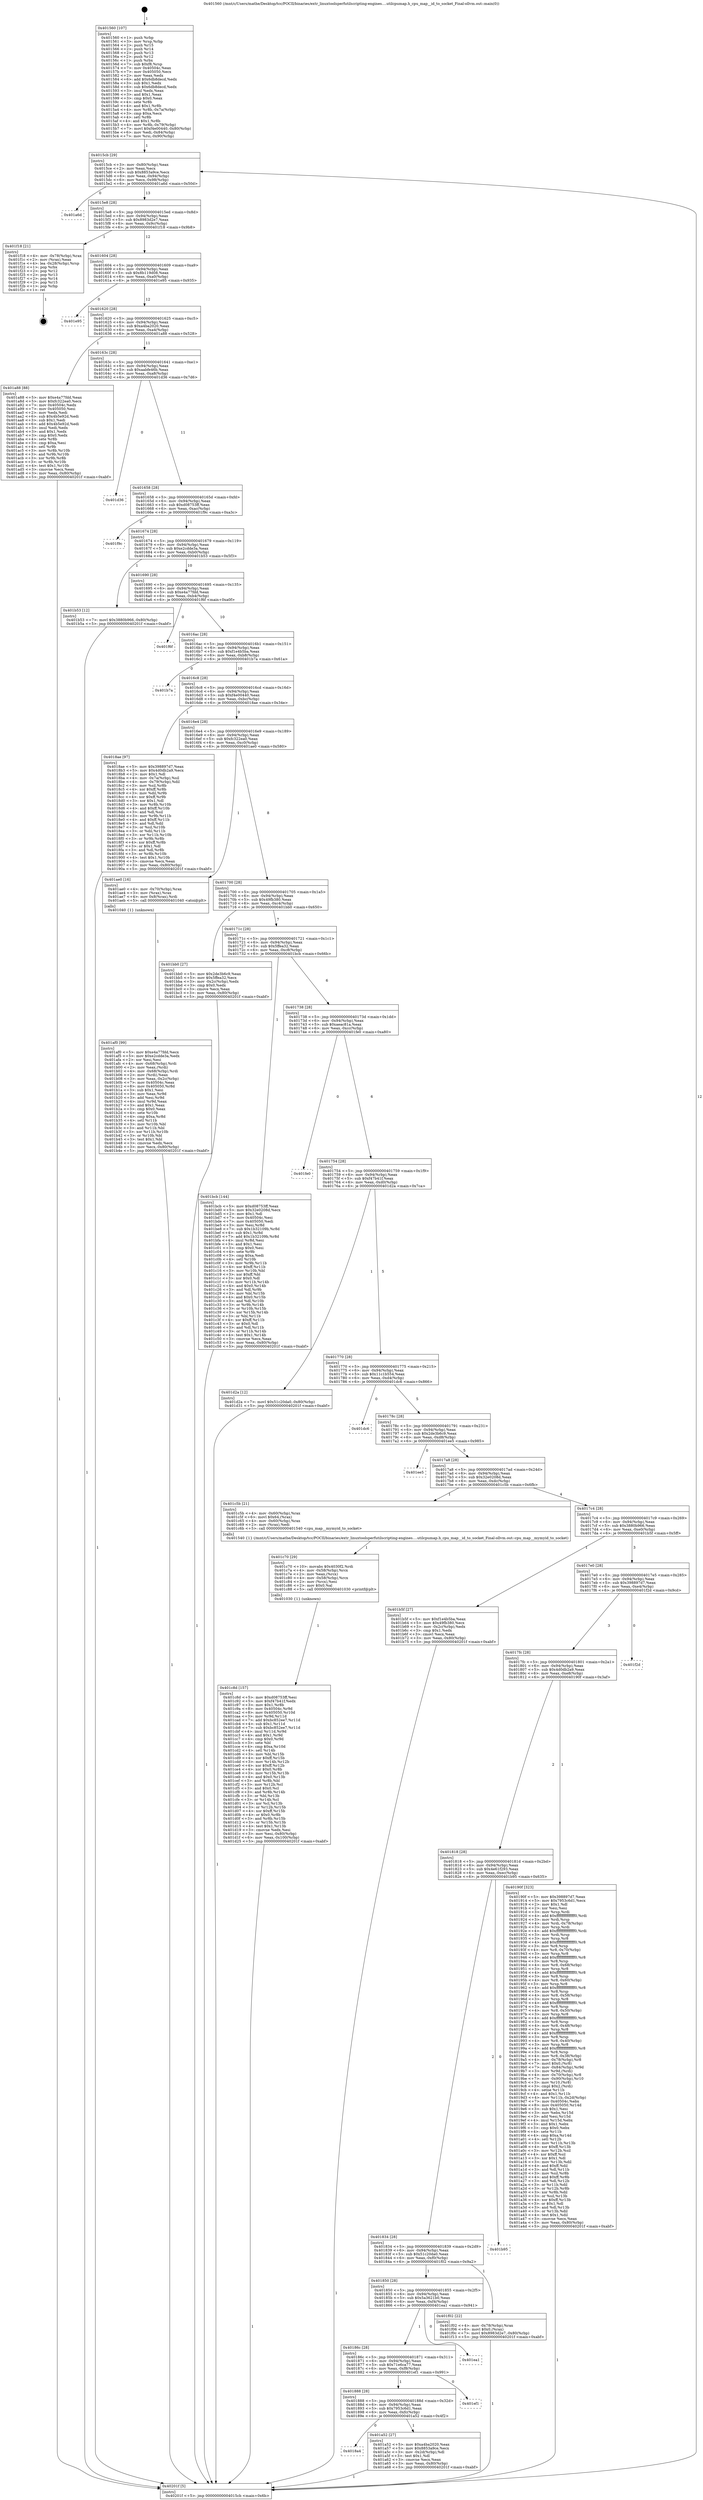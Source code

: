 digraph "0x401560" {
  label = "0x401560 (/mnt/c/Users/mathe/Desktop/tcc/POCII/binaries/extr_linuxtoolsperfutilscripting-engines....utilcpumap.h_cpu_map__id_to_socket_Final-ollvm.out::main(0))"
  labelloc = "t"
  node[shape=record]

  Entry [label="",width=0.3,height=0.3,shape=circle,fillcolor=black,style=filled]
  "0x4015cb" [label="{
     0x4015cb [29]\l
     | [instrs]\l
     &nbsp;&nbsp;0x4015cb \<+3\>: mov -0x80(%rbp),%eax\l
     &nbsp;&nbsp;0x4015ce \<+2\>: mov %eax,%ecx\l
     &nbsp;&nbsp;0x4015d0 \<+6\>: sub $0x8853a9ce,%ecx\l
     &nbsp;&nbsp;0x4015d6 \<+6\>: mov %eax,-0x94(%rbp)\l
     &nbsp;&nbsp;0x4015dc \<+6\>: mov %ecx,-0x98(%rbp)\l
     &nbsp;&nbsp;0x4015e2 \<+6\>: je 0000000000401a6d \<main+0x50d\>\l
  }"]
  "0x401a6d" [label="{
     0x401a6d\l
  }", style=dashed]
  "0x4015e8" [label="{
     0x4015e8 [28]\l
     | [instrs]\l
     &nbsp;&nbsp;0x4015e8 \<+5\>: jmp 00000000004015ed \<main+0x8d\>\l
     &nbsp;&nbsp;0x4015ed \<+6\>: mov -0x94(%rbp),%eax\l
     &nbsp;&nbsp;0x4015f3 \<+5\>: sub $0x8983d2e7,%eax\l
     &nbsp;&nbsp;0x4015f8 \<+6\>: mov %eax,-0x9c(%rbp)\l
     &nbsp;&nbsp;0x4015fe \<+6\>: je 0000000000401f18 \<main+0x9b8\>\l
  }"]
  Exit [label="",width=0.3,height=0.3,shape=circle,fillcolor=black,style=filled,peripheries=2]
  "0x401f18" [label="{
     0x401f18 [21]\l
     | [instrs]\l
     &nbsp;&nbsp;0x401f18 \<+4\>: mov -0x78(%rbp),%rax\l
     &nbsp;&nbsp;0x401f1c \<+2\>: mov (%rax),%eax\l
     &nbsp;&nbsp;0x401f1e \<+4\>: lea -0x28(%rbp),%rsp\l
     &nbsp;&nbsp;0x401f22 \<+1\>: pop %rbx\l
     &nbsp;&nbsp;0x401f23 \<+2\>: pop %r12\l
     &nbsp;&nbsp;0x401f25 \<+2\>: pop %r13\l
     &nbsp;&nbsp;0x401f27 \<+2\>: pop %r14\l
     &nbsp;&nbsp;0x401f29 \<+2\>: pop %r15\l
     &nbsp;&nbsp;0x401f2b \<+1\>: pop %rbp\l
     &nbsp;&nbsp;0x401f2c \<+1\>: ret\l
  }"]
  "0x401604" [label="{
     0x401604 [28]\l
     | [instrs]\l
     &nbsp;&nbsp;0x401604 \<+5\>: jmp 0000000000401609 \<main+0xa9\>\l
     &nbsp;&nbsp;0x401609 \<+6\>: mov -0x94(%rbp),%eax\l
     &nbsp;&nbsp;0x40160f \<+5\>: sub $0x8b119d08,%eax\l
     &nbsp;&nbsp;0x401614 \<+6\>: mov %eax,-0xa0(%rbp)\l
     &nbsp;&nbsp;0x40161a \<+6\>: je 0000000000401e95 \<main+0x935\>\l
  }"]
  "0x401c8d" [label="{
     0x401c8d [157]\l
     | [instrs]\l
     &nbsp;&nbsp;0x401c8d \<+5\>: mov $0xd08753ff,%esi\l
     &nbsp;&nbsp;0x401c92 \<+5\>: mov $0xf47b41f,%edx\l
     &nbsp;&nbsp;0x401c97 \<+3\>: mov $0x1,%r8b\l
     &nbsp;&nbsp;0x401c9a \<+8\>: mov 0x40504c,%r9d\l
     &nbsp;&nbsp;0x401ca2 \<+8\>: mov 0x405050,%r10d\l
     &nbsp;&nbsp;0x401caa \<+3\>: mov %r9d,%r11d\l
     &nbsp;&nbsp;0x401cad \<+7\>: add $0xbc852ee7,%r11d\l
     &nbsp;&nbsp;0x401cb4 \<+4\>: sub $0x1,%r11d\l
     &nbsp;&nbsp;0x401cb8 \<+7\>: sub $0xbc852ee7,%r11d\l
     &nbsp;&nbsp;0x401cbf \<+4\>: imul %r11d,%r9d\l
     &nbsp;&nbsp;0x401cc3 \<+4\>: and $0x1,%r9d\l
     &nbsp;&nbsp;0x401cc7 \<+4\>: cmp $0x0,%r9d\l
     &nbsp;&nbsp;0x401ccb \<+3\>: sete %bl\l
     &nbsp;&nbsp;0x401cce \<+4\>: cmp $0xa,%r10d\l
     &nbsp;&nbsp;0x401cd2 \<+4\>: setl %r14b\l
     &nbsp;&nbsp;0x401cd6 \<+3\>: mov %bl,%r15b\l
     &nbsp;&nbsp;0x401cd9 \<+4\>: xor $0xff,%r15b\l
     &nbsp;&nbsp;0x401cdd \<+3\>: mov %r14b,%r12b\l
     &nbsp;&nbsp;0x401ce0 \<+4\>: xor $0xff,%r12b\l
     &nbsp;&nbsp;0x401ce4 \<+4\>: xor $0x0,%r8b\l
     &nbsp;&nbsp;0x401ce8 \<+3\>: mov %r15b,%r13b\l
     &nbsp;&nbsp;0x401ceb \<+4\>: and $0x0,%r13b\l
     &nbsp;&nbsp;0x401cef \<+3\>: and %r8b,%bl\l
     &nbsp;&nbsp;0x401cf2 \<+3\>: mov %r12b,%cl\l
     &nbsp;&nbsp;0x401cf5 \<+3\>: and $0x0,%cl\l
     &nbsp;&nbsp;0x401cf8 \<+3\>: and %r8b,%r14b\l
     &nbsp;&nbsp;0x401cfb \<+3\>: or %bl,%r13b\l
     &nbsp;&nbsp;0x401cfe \<+3\>: or %r14b,%cl\l
     &nbsp;&nbsp;0x401d01 \<+3\>: xor %cl,%r13b\l
     &nbsp;&nbsp;0x401d04 \<+3\>: or %r12b,%r15b\l
     &nbsp;&nbsp;0x401d07 \<+4\>: xor $0xff,%r15b\l
     &nbsp;&nbsp;0x401d0b \<+4\>: or $0x0,%r8b\l
     &nbsp;&nbsp;0x401d0f \<+3\>: and %r8b,%r15b\l
     &nbsp;&nbsp;0x401d12 \<+3\>: or %r15b,%r13b\l
     &nbsp;&nbsp;0x401d15 \<+4\>: test $0x1,%r13b\l
     &nbsp;&nbsp;0x401d19 \<+3\>: cmovne %edx,%esi\l
     &nbsp;&nbsp;0x401d1c \<+3\>: mov %esi,-0x80(%rbp)\l
     &nbsp;&nbsp;0x401d1f \<+6\>: mov %eax,-0x100(%rbp)\l
     &nbsp;&nbsp;0x401d25 \<+5\>: jmp 000000000040201f \<main+0xabf\>\l
  }"]
  "0x401e95" [label="{
     0x401e95\l
  }", style=dashed]
  "0x401620" [label="{
     0x401620 [28]\l
     | [instrs]\l
     &nbsp;&nbsp;0x401620 \<+5\>: jmp 0000000000401625 \<main+0xc5\>\l
     &nbsp;&nbsp;0x401625 \<+6\>: mov -0x94(%rbp),%eax\l
     &nbsp;&nbsp;0x40162b \<+5\>: sub $0xa4ba2020,%eax\l
     &nbsp;&nbsp;0x401630 \<+6\>: mov %eax,-0xa4(%rbp)\l
     &nbsp;&nbsp;0x401636 \<+6\>: je 0000000000401a88 \<main+0x528\>\l
  }"]
  "0x401c70" [label="{
     0x401c70 [29]\l
     | [instrs]\l
     &nbsp;&nbsp;0x401c70 \<+10\>: movabs $0x4030f2,%rdi\l
     &nbsp;&nbsp;0x401c7a \<+4\>: mov -0x58(%rbp),%rcx\l
     &nbsp;&nbsp;0x401c7e \<+2\>: mov %eax,(%rcx)\l
     &nbsp;&nbsp;0x401c80 \<+4\>: mov -0x58(%rbp),%rcx\l
     &nbsp;&nbsp;0x401c84 \<+2\>: mov (%rcx),%esi\l
     &nbsp;&nbsp;0x401c86 \<+2\>: mov $0x0,%al\l
     &nbsp;&nbsp;0x401c88 \<+5\>: call 0000000000401030 \<printf@plt\>\l
     | [calls]\l
     &nbsp;&nbsp;0x401030 \{1\} (unknown)\l
  }"]
  "0x401a88" [label="{
     0x401a88 [88]\l
     | [instrs]\l
     &nbsp;&nbsp;0x401a88 \<+5\>: mov $0xe4a77fdd,%eax\l
     &nbsp;&nbsp;0x401a8d \<+5\>: mov $0xfc322ea0,%ecx\l
     &nbsp;&nbsp;0x401a92 \<+7\>: mov 0x40504c,%edx\l
     &nbsp;&nbsp;0x401a99 \<+7\>: mov 0x405050,%esi\l
     &nbsp;&nbsp;0x401aa0 \<+2\>: mov %edx,%edi\l
     &nbsp;&nbsp;0x401aa2 \<+6\>: sub $0x4b5e92d,%edi\l
     &nbsp;&nbsp;0x401aa8 \<+3\>: sub $0x1,%edi\l
     &nbsp;&nbsp;0x401aab \<+6\>: add $0x4b5e92d,%edi\l
     &nbsp;&nbsp;0x401ab1 \<+3\>: imul %edi,%edx\l
     &nbsp;&nbsp;0x401ab4 \<+3\>: and $0x1,%edx\l
     &nbsp;&nbsp;0x401ab7 \<+3\>: cmp $0x0,%edx\l
     &nbsp;&nbsp;0x401aba \<+4\>: sete %r8b\l
     &nbsp;&nbsp;0x401abe \<+3\>: cmp $0xa,%esi\l
     &nbsp;&nbsp;0x401ac1 \<+4\>: setl %r9b\l
     &nbsp;&nbsp;0x401ac5 \<+3\>: mov %r8b,%r10b\l
     &nbsp;&nbsp;0x401ac8 \<+3\>: and %r9b,%r10b\l
     &nbsp;&nbsp;0x401acb \<+3\>: xor %r9b,%r8b\l
     &nbsp;&nbsp;0x401ace \<+3\>: or %r8b,%r10b\l
     &nbsp;&nbsp;0x401ad1 \<+4\>: test $0x1,%r10b\l
     &nbsp;&nbsp;0x401ad5 \<+3\>: cmovne %ecx,%eax\l
     &nbsp;&nbsp;0x401ad8 \<+3\>: mov %eax,-0x80(%rbp)\l
     &nbsp;&nbsp;0x401adb \<+5\>: jmp 000000000040201f \<main+0xabf\>\l
  }"]
  "0x40163c" [label="{
     0x40163c [28]\l
     | [instrs]\l
     &nbsp;&nbsp;0x40163c \<+5\>: jmp 0000000000401641 \<main+0xe1\>\l
     &nbsp;&nbsp;0x401641 \<+6\>: mov -0x94(%rbp),%eax\l
     &nbsp;&nbsp;0x401647 \<+5\>: sub $0xaabfe46b,%eax\l
     &nbsp;&nbsp;0x40164c \<+6\>: mov %eax,-0xa8(%rbp)\l
     &nbsp;&nbsp;0x401652 \<+6\>: je 0000000000401d36 \<main+0x7d6\>\l
  }"]
  "0x401af0" [label="{
     0x401af0 [99]\l
     | [instrs]\l
     &nbsp;&nbsp;0x401af0 \<+5\>: mov $0xe4a77fdd,%ecx\l
     &nbsp;&nbsp;0x401af5 \<+5\>: mov $0xe2cdde3a,%edx\l
     &nbsp;&nbsp;0x401afa \<+2\>: xor %esi,%esi\l
     &nbsp;&nbsp;0x401afc \<+4\>: mov -0x68(%rbp),%rdi\l
     &nbsp;&nbsp;0x401b00 \<+2\>: mov %eax,(%rdi)\l
     &nbsp;&nbsp;0x401b02 \<+4\>: mov -0x68(%rbp),%rdi\l
     &nbsp;&nbsp;0x401b06 \<+2\>: mov (%rdi),%eax\l
     &nbsp;&nbsp;0x401b08 \<+3\>: mov %eax,-0x2c(%rbp)\l
     &nbsp;&nbsp;0x401b0b \<+7\>: mov 0x40504c,%eax\l
     &nbsp;&nbsp;0x401b12 \<+8\>: mov 0x405050,%r8d\l
     &nbsp;&nbsp;0x401b1a \<+3\>: sub $0x1,%esi\l
     &nbsp;&nbsp;0x401b1d \<+3\>: mov %eax,%r9d\l
     &nbsp;&nbsp;0x401b20 \<+3\>: add %esi,%r9d\l
     &nbsp;&nbsp;0x401b23 \<+4\>: imul %r9d,%eax\l
     &nbsp;&nbsp;0x401b27 \<+3\>: and $0x1,%eax\l
     &nbsp;&nbsp;0x401b2a \<+3\>: cmp $0x0,%eax\l
     &nbsp;&nbsp;0x401b2d \<+4\>: sete %r10b\l
     &nbsp;&nbsp;0x401b31 \<+4\>: cmp $0xa,%r8d\l
     &nbsp;&nbsp;0x401b35 \<+4\>: setl %r11b\l
     &nbsp;&nbsp;0x401b39 \<+3\>: mov %r10b,%bl\l
     &nbsp;&nbsp;0x401b3c \<+3\>: and %r11b,%bl\l
     &nbsp;&nbsp;0x401b3f \<+3\>: xor %r11b,%r10b\l
     &nbsp;&nbsp;0x401b42 \<+3\>: or %r10b,%bl\l
     &nbsp;&nbsp;0x401b45 \<+3\>: test $0x1,%bl\l
     &nbsp;&nbsp;0x401b48 \<+3\>: cmovne %edx,%ecx\l
     &nbsp;&nbsp;0x401b4b \<+3\>: mov %ecx,-0x80(%rbp)\l
     &nbsp;&nbsp;0x401b4e \<+5\>: jmp 000000000040201f \<main+0xabf\>\l
  }"]
  "0x401d36" [label="{
     0x401d36\l
  }", style=dashed]
  "0x401658" [label="{
     0x401658 [28]\l
     | [instrs]\l
     &nbsp;&nbsp;0x401658 \<+5\>: jmp 000000000040165d \<main+0xfd\>\l
     &nbsp;&nbsp;0x40165d \<+6\>: mov -0x94(%rbp),%eax\l
     &nbsp;&nbsp;0x401663 \<+5\>: sub $0xd08753ff,%eax\l
     &nbsp;&nbsp;0x401668 \<+6\>: mov %eax,-0xac(%rbp)\l
     &nbsp;&nbsp;0x40166e \<+6\>: je 0000000000401f9c \<main+0xa3c\>\l
  }"]
  "0x4018a4" [label="{
     0x4018a4\l
  }", style=dashed]
  "0x401f9c" [label="{
     0x401f9c\l
  }", style=dashed]
  "0x401674" [label="{
     0x401674 [28]\l
     | [instrs]\l
     &nbsp;&nbsp;0x401674 \<+5\>: jmp 0000000000401679 \<main+0x119\>\l
     &nbsp;&nbsp;0x401679 \<+6\>: mov -0x94(%rbp),%eax\l
     &nbsp;&nbsp;0x40167f \<+5\>: sub $0xe2cdde3a,%eax\l
     &nbsp;&nbsp;0x401684 \<+6\>: mov %eax,-0xb0(%rbp)\l
     &nbsp;&nbsp;0x40168a \<+6\>: je 0000000000401b53 \<main+0x5f3\>\l
  }"]
  "0x401a52" [label="{
     0x401a52 [27]\l
     | [instrs]\l
     &nbsp;&nbsp;0x401a52 \<+5\>: mov $0xa4ba2020,%eax\l
     &nbsp;&nbsp;0x401a57 \<+5\>: mov $0x8853a9ce,%ecx\l
     &nbsp;&nbsp;0x401a5c \<+3\>: mov -0x2d(%rbp),%dl\l
     &nbsp;&nbsp;0x401a5f \<+3\>: test $0x1,%dl\l
     &nbsp;&nbsp;0x401a62 \<+3\>: cmovne %ecx,%eax\l
     &nbsp;&nbsp;0x401a65 \<+3\>: mov %eax,-0x80(%rbp)\l
     &nbsp;&nbsp;0x401a68 \<+5\>: jmp 000000000040201f \<main+0xabf\>\l
  }"]
  "0x401b53" [label="{
     0x401b53 [12]\l
     | [instrs]\l
     &nbsp;&nbsp;0x401b53 \<+7\>: movl $0x3880b966,-0x80(%rbp)\l
     &nbsp;&nbsp;0x401b5a \<+5\>: jmp 000000000040201f \<main+0xabf\>\l
  }"]
  "0x401690" [label="{
     0x401690 [28]\l
     | [instrs]\l
     &nbsp;&nbsp;0x401690 \<+5\>: jmp 0000000000401695 \<main+0x135\>\l
     &nbsp;&nbsp;0x401695 \<+6\>: mov -0x94(%rbp),%eax\l
     &nbsp;&nbsp;0x40169b \<+5\>: sub $0xe4a77fdd,%eax\l
     &nbsp;&nbsp;0x4016a0 \<+6\>: mov %eax,-0xb4(%rbp)\l
     &nbsp;&nbsp;0x4016a6 \<+6\>: je 0000000000401f6f \<main+0xa0f\>\l
  }"]
  "0x401888" [label="{
     0x401888 [28]\l
     | [instrs]\l
     &nbsp;&nbsp;0x401888 \<+5\>: jmp 000000000040188d \<main+0x32d\>\l
     &nbsp;&nbsp;0x40188d \<+6\>: mov -0x94(%rbp),%eax\l
     &nbsp;&nbsp;0x401893 \<+5\>: sub $0x7953c6d1,%eax\l
     &nbsp;&nbsp;0x401898 \<+6\>: mov %eax,-0xfc(%rbp)\l
     &nbsp;&nbsp;0x40189e \<+6\>: je 0000000000401a52 \<main+0x4f2\>\l
  }"]
  "0x401f6f" [label="{
     0x401f6f\l
  }", style=dashed]
  "0x4016ac" [label="{
     0x4016ac [28]\l
     | [instrs]\l
     &nbsp;&nbsp;0x4016ac \<+5\>: jmp 00000000004016b1 \<main+0x151\>\l
     &nbsp;&nbsp;0x4016b1 \<+6\>: mov -0x94(%rbp),%eax\l
     &nbsp;&nbsp;0x4016b7 \<+5\>: sub $0xf1e4b5ba,%eax\l
     &nbsp;&nbsp;0x4016bc \<+6\>: mov %eax,-0xb8(%rbp)\l
     &nbsp;&nbsp;0x4016c2 \<+6\>: je 0000000000401b7a \<main+0x61a\>\l
  }"]
  "0x401ef1" [label="{
     0x401ef1\l
  }", style=dashed]
  "0x401b7a" [label="{
     0x401b7a\l
  }", style=dashed]
  "0x4016c8" [label="{
     0x4016c8 [28]\l
     | [instrs]\l
     &nbsp;&nbsp;0x4016c8 \<+5\>: jmp 00000000004016cd \<main+0x16d\>\l
     &nbsp;&nbsp;0x4016cd \<+6\>: mov -0x94(%rbp),%eax\l
     &nbsp;&nbsp;0x4016d3 \<+5\>: sub $0xf4e00440,%eax\l
     &nbsp;&nbsp;0x4016d8 \<+6\>: mov %eax,-0xbc(%rbp)\l
     &nbsp;&nbsp;0x4016de \<+6\>: je 00000000004018ae \<main+0x34e\>\l
  }"]
  "0x40186c" [label="{
     0x40186c [28]\l
     | [instrs]\l
     &nbsp;&nbsp;0x40186c \<+5\>: jmp 0000000000401871 \<main+0x311\>\l
     &nbsp;&nbsp;0x401871 \<+6\>: mov -0x94(%rbp),%eax\l
     &nbsp;&nbsp;0x401877 \<+5\>: sub $0x71e6ca77,%eax\l
     &nbsp;&nbsp;0x40187c \<+6\>: mov %eax,-0xf8(%rbp)\l
     &nbsp;&nbsp;0x401882 \<+6\>: je 0000000000401ef1 \<main+0x991\>\l
  }"]
  "0x4018ae" [label="{
     0x4018ae [97]\l
     | [instrs]\l
     &nbsp;&nbsp;0x4018ae \<+5\>: mov $0x398897d7,%eax\l
     &nbsp;&nbsp;0x4018b3 \<+5\>: mov $0x4d0db2a9,%ecx\l
     &nbsp;&nbsp;0x4018b8 \<+2\>: mov $0x1,%dl\l
     &nbsp;&nbsp;0x4018ba \<+4\>: mov -0x7a(%rbp),%sil\l
     &nbsp;&nbsp;0x4018be \<+4\>: mov -0x79(%rbp),%dil\l
     &nbsp;&nbsp;0x4018c2 \<+3\>: mov %sil,%r8b\l
     &nbsp;&nbsp;0x4018c5 \<+4\>: xor $0xff,%r8b\l
     &nbsp;&nbsp;0x4018c9 \<+3\>: mov %dil,%r9b\l
     &nbsp;&nbsp;0x4018cc \<+4\>: xor $0xff,%r9b\l
     &nbsp;&nbsp;0x4018d0 \<+3\>: xor $0x1,%dl\l
     &nbsp;&nbsp;0x4018d3 \<+3\>: mov %r8b,%r10b\l
     &nbsp;&nbsp;0x4018d6 \<+4\>: and $0xff,%r10b\l
     &nbsp;&nbsp;0x4018da \<+3\>: and %dl,%sil\l
     &nbsp;&nbsp;0x4018dd \<+3\>: mov %r9b,%r11b\l
     &nbsp;&nbsp;0x4018e0 \<+4\>: and $0xff,%r11b\l
     &nbsp;&nbsp;0x4018e4 \<+3\>: and %dl,%dil\l
     &nbsp;&nbsp;0x4018e7 \<+3\>: or %sil,%r10b\l
     &nbsp;&nbsp;0x4018ea \<+3\>: or %dil,%r11b\l
     &nbsp;&nbsp;0x4018ed \<+3\>: xor %r11b,%r10b\l
     &nbsp;&nbsp;0x4018f0 \<+3\>: or %r9b,%r8b\l
     &nbsp;&nbsp;0x4018f3 \<+4\>: xor $0xff,%r8b\l
     &nbsp;&nbsp;0x4018f7 \<+3\>: or $0x1,%dl\l
     &nbsp;&nbsp;0x4018fa \<+3\>: and %dl,%r8b\l
     &nbsp;&nbsp;0x4018fd \<+3\>: or %r8b,%r10b\l
     &nbsp;&nbsp;0x401900 \<+4\>: test $0x1,%r10b\l
     &nbsp;&nbsp;0x401904 \<+3\>: cmovne %ecx,%eax\l
     &nbsp;&nbsp;0x401907 \<+3\>: mov %eax,-0x80(%rbp)\l
     &nbsp;&nbsp;0x40190a \<+5\>: jmp 000000000040201f \<main+0xabf\>\l
  }"]
  "0x4016e4" [label="{
     0x4016e4 [28]\l
     | [instrs]\l
     &nbsp;&nbsp;0x4016e4 \<+5\>: jmp 00000000004016e9 \<main+0x189\>\l
     &nbsp;&nbsp;0x4016e9 \<+6\>: mov -0x94(%rbp),%eax\l
     &nbsp;&nbsp;0x4016ef \<+5\>: sub $0xfc322ea0,%eax\l
     &nbsp;&nbsp;0x4016f4 \<+6\>: mov %eax,-0xc0(%rbp)\l
     &nbsp;&nbsp;0x4016fa \<+6\>: je 0000000000401ae0 \<main+0x580\>\l
  }"]
  "0x40201f" [label="{
     0x40201f [5]\l
     | [instrs]\l
     &nbsp;&nbsp;0x40201f \<+5\>: jmp 00000000004015cb \<main+0x6b\>\l
  }"]
  "0x401560" [label="{
     0x401560 [107]\l
     | [instrs]\l
     &nbsp;&nbsp;0x401560 \<+1\>: push %rbp\l
     &nbsp;&nbsp;0x401561 \<+3\>: mov %rsp,%rbp\l
     &nbsp;&nbsp;0x401564 \<+2\>: push %r15\l
     &nbsp;&nbsp;0x401566 \<+2\>: push %r14\l
     &nbsp;&nbsp;0x401568 \<+2\>: push %r13\l
     &nbsp;&nbsp;0x40156a \<+2\>: push %r12\l
     &nbsp;&nbsp;0x40156c \<+1\>: push %rbx\l
     &nbsp;&nbsp;0x40156d \<+7\>: sub $0xf8,%rsp\l
     &nbsp;&nbsp;0x401574 \<+7\>: mov 0x40504c,%eax\l
     &nbsp;&nbsp;0x40157b \<+7\>: mov 0x405050,%ecx\l
     &nbsp;&nbsp;0x401582 \<+2\>: mov %eax,%edx\l
     &nbsp;&nbsp;0x401584 \<+6\>: add $0x6db8decd,%edx\l
     &nbsp;&nbsp;0x40158a \<+3\>: sub $0x1,%edx\l
     &nbsp;&nbsp;0x40158d \<+6\>: sub $0x6db8decd,%edx\l
     &nbsp;&nbsp;0x401593 \<+3\>: imul %edx,%eax\l
     &nbsp;&nbsp;0x401596 \<+3\>: and $0x1,%eax\l
     &nbsp;&nbsp;0x401599 \<+3\>: cmp $0x0,%eax\l
     &nbsp;&nbsp;0x40159c \<+4\>: sete %r8b\l
     &nbsp;&nbsp;0x4015a0 \<+4\>: and $0x1,%r8b\l
     &nbsp;&nbsp;0x4015a4 \<+4\>: mov %r8b,-0x7a(%rbp)\l
     &nbsp;&nbsp;0x4015a8 \<+3\>: cmp $0xa,%ecx\l
     &nbsp;&nbsp;0x4015ab \<+4\>: setl %r8b\l
     &nbsp;&nbsp;0x4015af \<+4\>: and $0x1,%r8b\l
     &nbsp;&nbsp;0x4015b3 \<+4\>: mov %r8b,-0x79(%rbp)\l
     &nbsp;&nbsp;0x4015b7 \<+7\>: movl $0xf4e00440,-0x80(%rbp)\l
     &nbsp;&nbsp;0x4015be \<+6\>: mov %edi,-0x84(%rbp)\l
     &nbsp;&nbsp;0x4015c4 \<+7\>: mov %rsi,-0x90(%rbp)\l
  }"]
  "0x401ea1" [label="{
     0x401ea1\l
  }", style=dashed]
  "0x401ae0" [label="{
     0x401ae0 [16]\l
     | [instrs]\l
     &nbsp;&nbsp;0x401ae0 \<+4\>: mov -0x70(%rbp),%rax\l
     &nbsp;&nbsp;0x401ae4 \<+3\>: mov (%rax),%rax\l
     &nbsp;&nbsp;0x401ae7 \<+4\>: mov 0x8(%rax),%rdi\l
     &nbsp;&nbsp;0x401aeb \<+5\>: call 0000000000401040 \<atoi@plt\>\l
     | [calls]\l
     &nbsp;&nbsp;0x401040 \{1\} (unknown)\l
  }"]
  "0x401700" [label="{
     0x401700 [28]\l
     | [instrs]\l
     &nbsp;&nbsp;0x401700 \<+5\>: jmp 0000000000401705 \<main+0x1a5\>\l
     &nbsp;&nbsp;0x401705 \<+6\>: mov -0x94(%rbp),%eax\l
     &nbsp;&nbsp;0x40170b \<+5\>: sub $0x49fb380,%eax\l
     &nbsp;&nbsp;0x401710 \<+6\>: mov %eax,-0xc4(%rbp)\l
     &nbsp;&nbsp;0x401716 \<+6\>: je 0000000000401bb0 \<main+0x650\>\l
  }"]
  "0x401850" [label="{
     0x401850 [28]\l
     | [instrs]\l
     &nbsp;&nbsp;0x401850 \<+5\>: jmp 0000000000401855 \<main+0x2f5\>\l
     &nbsp;&nbsp;0x401855 \<+6\>: mov -0x94(%rbp),%eax\l
     &nbsp;&nbsp;0x40185b \<+5\>: sub $0x5a3621b0,%eax\l
     &nbsp;&nbsp;0x401860 \<+6\>: mov %eax,-0xf4(%rbp)\l
     &nbsp;&nbsp;0x401866 \<+6\>: je 0000000000401ea1 \<main+0x941\>\l
  }"]
  "0x401bb0" [label="{
     0x401bb0 [27]\l
     | [instrs]\l
     &nbsp;&nbsp;0x401bb0 \<+5\>: mov $0x2de3b6c9,%eax\l
     &nbsp;&nbsp;0x401bb5 \<+5\>: mov $0x5ffea32,%ecx\l
     &nbsp;&nbsp;0x401bba \<+3\>: mov -0x2c(%rbp),%edx\l
     &nbsp;&nbsp;0x401bbd \<+3\>: cmp $0x0,%edx\l
     &nbsp;&nbsp;0x401bc0 \<+3\>: cmove %ecx,%eax\l
     &nbsp;&nbsp;0x401bc3 \<+3\>: mov %eax,-0x80(%rbp)\l
     &nbsp;&nbsp;0x401bc6 \<+5\>: jmp 000000000040201f \<main+0xabf\>\l
  }"]
  "0x40171c" [label="{
     0x40171c [28]\l
     | [instrs]\l
     &nbsp;&nbsp;0x40171c \<+5\>: jmp 0000000000401721 \<main+0x1c1\>\l
     &nbsp;&nbsp;0x401721 \<+6\>: mov -0x94(%rbp),%eax\l
     &nbsp;&nbsp;0x401727 \<+5\>: sub $0x5ffea32,%eax\l
     &nbsp;&nbsp;0x40172c \<+6\>: mov %eax,-0xc8(%rbp)\l
     &nbsp;&nbsp;0x401732 \<+6\>: je 0000000000401bcb \<main+0x66b\>\l
  }"]
  "0x401f02" [label="{
     0x401f02 [22]\l
     | [instrs]\l
     &nbsp;&nbsp;0x401f02 \<+4\>: mov -0x78(%rbp),%rax\l
     &nbsp;&nbsp;0x401f06 \<+6\>: movl $0x0,(%rax)\l
     &nbsp;&nbsp;0x401f0c \<+7\>: movl $0x8983d2e7,-0x80(%rbp)\l
     &nbsp;&nbsp;0x401f13 \<+5\>: jmp 000000000040201f \<main+0xabf\>\l
  }"]
  "0x401bcb" [label="{
     0x401bcb [144]\l
     | [instrs]\l
     &nbsp;&nbsp;0x401bcb \<+5\>: mov $0xd08753ff,%eax\l
     &nbsp;&nbsp;0x401bd0 \<+5\>: mov $0x32e0208d,%ecx\l
     &nbsp;&nbsp;0x401bd5 \<+2\>: mov $0x1,%dl\l
     &nbsp;&nbsp;0x401bd7 \<+7\>: mov 0x40504c,%esi\l
     &nbsp;&nbsp;0x401bde \<+7\>: mov 0x405050,%edi\l
     &nbsp;&nbsp;0x401be5 \<+3\>: mov %esi,%r8d\l
     &nbsp;&nbsp;0x401be8 \<+7\>: sub $0x1b32109b,%r8d\l
     &nbsp;&nbsp;0x401bef \<+4\>: sub $0x1,%r8d\l
     &nbsp;&nbsp;0x401bf3 \<+7\>: add $0x1b32109b,%r8d\l
     &nbsp;&nbsp;0x401bfa \<+4\>: imul %r8d,%esi\l
     &nbsp;&nbsp;0x401bfe \<+3\>: and $0x1,%esi\l
     &nbsp;&nbsp;0x401c01 \<+3\>: cmp $0x0,%esi\l
     &nbsp;&nbsp;0x401c04 \<+4\>: sete %r9b\l
     &nbsp;&nbsp;0x401c08 \<+3\>: cmp $0xa,%edi\l
     &nbsp;&nbsp;0x401c0b \<+4\>: setl %r10b\l
     &nbsp;&nbsp;0x401c0f \<+3\>: mov %r9b,%r11b\l
     &nbsp;&nbsp;0x401c12 \<+4\>: xor $0xff,%r11b\l
     &nbsp;&nbsp;0x401c16 \<+3\>: mov %r10b,%bl\l
     &nbsp;&nbsp;0x401c19 \<+3\>: xor $0xff,%bl\l
     &nbsp;&nbsp;0x401c1c \<+3\>: xor $0x0,%dl\l
     &nbsp;&nbsp;0x401c1f \<+3\>: mov %r11b,%r14b\l
     &nbsp;&nbsp;0x401c22 \<+4\>: and $0x0,%r14b\l
     &nbsp;&nbsp;0x401c26 \<+3\>: and %dl,%r9b\l
     &nbsp;&nbsp;0x401c29 \<+3\>: mov %bl,%r15b\l
     &nbsp;&nbsp;0x401c2c \<+4\>: and $0x0,%r15b\l
     &nbsp;&nbsp;0x401c30 \<+3\>: and %dl,%r10b\l
     &nbsp;&nbsp;0x401c33 \<+3\>: or %r9b,%r14b\l
     &nbsp;&nbsp;0x401c36 \<+3\>: or %r10b,%r15b\l
     &nbsp;&nbsp;0x401c39 \<+3\>: xor %r15b,%r14b\l
     &nbsp;&nbsp;0x401c3c \<+3\>: or %bl,%r11b\l
     &nbsp;&nbsp;0x401c3f \<+4\>: xor $0xff,%r11b\l
     &nbsp;&nbsp;0x401c43 \<+3\>: or $0x0,%dl\l
     &nbsp;&nbsp;0x401c46 \<+3\>: and %dl,%r11b\l
     &nbsp;&nbsp;0x401c49 \<+3\>: or %r11b,%r14b\l
     &nbsp;&nbsp;0x401c4c \<+4\>: test $0x1,%r14b\l
     &nbsp;&nbsp;0x401c50 \<+3\>: cmovne %ecx,%eax\l
     &nbsp;&nbsp;0x401c53 \<+3\>: mov %eax,-0x80(%rbp)\l
     &nbsp;&nbsp;0x401c56 \<+5\>: jmp 000000000040201f \<main+0xabf\>\l
  }"]
  "0x401738" [label="{
     0x401738 [28]\l
     | [instrs]\l
     &nbsp;&nbsp;0x401738 \<+5\>: jmp 000000000040173d \<main+0x1dd\>\l
     &nbsp;&nbsp;0x40173d \<+6\>: mov -0x94(%rbp),%eax\l
     &nbsp;&nbsp;0x401743 \<+5\>: sub $0xaeac81a,%eax\l
     &nbsp;&nbsp;0x401748 \<+6\>: mov %eax,-0xcc(%rbp)\l
     &nbsp;&nbsp;0x40174e \<+6\>: je 0000000000401fe0 \<main+0xa80\>\l
  }"]
  "0x401834" [label="{
     0x401834 [28]\l
     | [instrs]\l
     &nbsp;&nbsp;0x401834 \<+5\>: jmp 0000000000401839 \<main+0x2d9\>\l
     &nbsp;&nbsp;0x401839 \<+6\>: mov -0x94(%rbp),%eax\l
     &nbsp;&nbsp;0x40183f \<+5\>: sub $0x51c20da0,%eax\l
     &nbsp;&nbsp;0x401844 \<+6\>: mov %eax,-0xf0(%rbp)\l
     &nbsp;&nbsp;0x40184a \<+6\>: je 0000000000401f02 \<main+0x9a2\>\l
  }"]
  "0x401fe0" [label="{
     0x401fe0\l
  }", style=dashed]
  "0x401754" [label="{
     0x401754 [28]\l
     | [instrs]\l
     &nbsp;&nbsp;0x401754 \<+5\>: jmp 0000000000401759 \<main+0x1f9\>\l
     &nbsp;&nbsp;0x401759 \<+6\>: mov -0x94(%rbp),%eax\l
     &nbsp;&nbsp;0x40175f \<+5\>: sub $0xf47b41f,%eax\l
     &nbsp;&nbsp;0x401764 \<+6\>: mov %eax,-0xd0(%rbp)\l
     &nbsp;&nbsp;0x40176a \<+6\>: je 0000000000401d2a \<main+0x7ca\>\l
  }"]
  "0x401b95" [label="{
     0x401b95\l
  }", style=dashed]
  "0x401d2a" [label="{
     0x401d2a [12]\l
     | [instrs]\l
     &nbsp;&nbsp;0x401d2a \<+7\>: movl $0x51c20da0,-0x80(%rbp)\l
     &nbsp;&nbsp;0x401d31 \<+5\>: jmp 000000000040201f \<main+0xabf\>\l
  }"]
  "0x401770" [label="{
     0x401770 [28]\l
     | [instrs]\l
     &nbsp;&nbsp;0x401770 \<+5\>: jmp 0000000000401775 \<main+0x215\>\l
     &nbsp;&nbsp;0x401775 \<+6\>: mov -0x94(%rbp),%eax\l
     &nbsp;&nbsp;0x40177b \<+5\>: sub $0x11c1b554,%eax\l
     &nbsp;&nbsp;0x401780 \<+6\>: mov %eax,-0xd4(%rbp)\l
     &nbsp;&nbsp;0x401786 \<+6\>: je 0000000000401dc6 \<main+0x866\>\l
  }"]
  "0x401818" [label="{
     0x401818 [28]\l
     | [instrs]\l
     &nbsp;&nbsp;0x401818 \<+5\>: jmp 000000000040181d \<main+0x2bd\>\l
     &nbsp;&nbsp;0x40181d \<+6\>: mov -0x94(%rbp),%eax\l
     &nbsp;&nbsp;0x401823 \<+5\>: sub $0x4e61f293,%eax\l
     &nbsp;&nbsp;0x401828 \<+6\>: mov %eax,-0xec(%rbp)\l
     &nbsp;&nbsp;0x40182e \<+6\>: je 0000000000401b95 \<main+0x635\>\l
  }"]
  "0x401dc6" [label="{
     0x401dc6\l
  }", style=dashed]
  "0x40178c" [label="{
     0x40178c [28]\l
     | [instrs]\l
     &nbsp;&nbsp;0x40178c \<+5\>: jmp 0000000000401791 \<main+0x231\>\l
     &nbsp;&nbsp;0x401791 \<+6\>: mov -0x94(%rbp),%eax\l
     &nbsp;&nbsp;0x401797 \<+5\>: sub $0x2de3b6c9,%eax\l
     &nbsp;&nbsp;0x40179c \<+6\>: mov %eax,-0xd8(%rbp)\l
     &nbsp;&nbsp;0x4017a2 \<+6\>: je 0000000000401ee5 \<main+0x985\>\l
  }"]
  "0x40190f" [label="{
     0x40190f [323]\l
     | [instrs]\l
     &nbsp;&nbsp;0x40190f \<+5\>: mov $0x398897d7,%eax\l
     &nbsp;&nbsp;0x401914 \<+5\>: mov $0x7953c6d1,%ecx\l
     &nbsp;&nbsp;0x401919 \<+2\>: mov $0x1,%dl\l
     &nbsp;&nbsp;0x40191b \<+2\>: xor %esi,%esi\l
     &nbsp;&nbsp;0x40191d \<+3\>: mov %rsp,%rdi\l
     &nbsp;&nbsp;0x401920 \<+4\>: add $0xfffffffffffffff0,%rdi\l
     &nbsp;&nbsp;0x401924 \<+3\>: mov %rdi,%rsp\l
     &nbsp;&nbsp;0x401927 \<+4\>: mov %rdi,-0x78(%rbp)\l
     &nbsp;&nbsp;0x40192b \<+3\>: mov %rsp,%rdi\l
     &nbsp;&nbsp;0x40192e \<+4\>: add $0xfffffffffffffff0,%rdi\l
     &nbsp;&nbsp;0x401932 \<+3\>: mov %rdi,%rsp\l
     &nbsp;&nbsp;0x401935 \<+3\>: mov %rsp,%r8\l
     &nbsp;&nbsp;0x401938 \<+4\>: add $0xfffffffffffffff0,%r8\l
     &nbsp;&nbsp;0x40193c \<+3\>: mov %r8,%rsp\l
     &nbsp;&nbsp;0x40193f \<+4\>: mov %r8,-0x70(%rbp)\l
     &nbsp;&nbsp;0x401943 \<+3\>: mov %rsp,%r8\l
     &nbsp;&nbsp;0x401946 \<+4\>: add $0xfffffffffffffff0,%r8\l
     &nbsp;&nbsp;0x40194a \<+3\>: mov %r8,%rsp\l
     &nbsp;&nbsp;0x40194d \<+4\>: mov %r8,-0x68(%rbp)\l
     &nbsp;&nbsp;0x401951 \<+3\>: mov %rsp,%r8\l
     &nbsp;&nbsp;0x401954 \<+4\>: add $0xfffffffffffffff0,%r8\l
     &nbsp;&nbsp;0x401958 \<+3\>: mov %r8,%rsp\l
     &nbsp;&nbsp;0x40195b \<+4\>: mov %r8,-0x60(%rbp)\l
     &nbsp;&nbsp;0x40195f \<+3\>: mov %rsp,%r8\l
     &nbsp;&nbsp;0x401962 \<+4\>: add $0xfffffffffffffff0,%r8\l
     &nbsp;&nbsp;0x401966 \<+3\>: mov %r8,%rsp\l
     &nbsp;&nbsp;0x401969 \<+4\>: mov %r8,-0x58(%rbp)\l
     &nbsp;&nbsp;0x40196d \<+3\>: mov %rsp,%r8\l
     &nbsp;&nbsp;0x401970 \<+4\>: add $0xfffffffffffffff0,%r8\l
     &nbsp;&nbsp;0x401974 \<+3\>: mov %r8,%rsp\l
     &nbsp;&nbsp;0x401977 \<+4\>: mov %r8,-0x50(%rbp)\l
     &nbsp;&nbsp;0x40197b \<+3\>: mov %rsp,%r8\l
     &nbsp;&nbsp;0x40197e \<+4\>: add $0xfffffffffffffff0,%r8\l
     &nbsp;&nbsp;0x401982 \<+3\>: mov %r8,%rsp\l
     &nbsp;&nbsp;0x401985 \<+4\>: mov %r8,-0x48(%rbp)\l
     &nbsp;&nbsp;0x401989 \<+3\>: mov %rsp,%r8\l
     &nbsp;&nbsp;0x40198c \<+4\>: add $0xfffffffffffffff0,%r8\l
     &nbsp;&nbsp;0x401990 \<+3\>: mov %r8,%rsp\l
     &nbsp;&nbsp;0x401993 \<+4\>: mov %r8,-0x40(%rbp)\l
     &nbsp;&nbsp;0x401997 \<+3\>: mov %rsp,%r8\l
     &nbsp;&nbsp;0x40199a \<+4\>: add $0xfffffffffffffff0,%r8\l
     &nbsp;&nbsp;0x40199e \<+3\>: mov %r8,%rsp\l
     &nbsp;&nbsp;0x4019a1 \<+4\>: mov %r8,-0x38(%rbp)\l
     &nbsp;&nbsp;0x4019a5 \<+4\>: mov -0x78(%rbp),%r8\l
     &nbsp;&nbsp;0x4019a9 \<+7\>: movl $0x0,(%r8)\l
     &nbsp;&nbsp;0x4019b0 \<+7\>: mov -0x84(%rbp),%r9d\l
     &nbsp;&nbsp;0x4019b7 \<+3\>: mov %r9d,(%rdi)\l
     &nbsp;&nbsp;0x4019ba \<+4\>: mov -0x70(%rbp),%r8\l
     &nbsp;&nbsp;0x4019be \<+7\>: mov -0x90(%rbp),%r10\l
     &nbsp;&nbsp;0x4019c5 \<+3\>: mov %r10,(%r8)\l
     &nbsp;&nbsp;0x4019c8 \<+3\>: cmpl $0x2,(%rdi)\l
     &nbsp;&nbsp;0x4019cb \<+4\>: setne %r11b\l
     &nbsp;&nbsp;0x4019cf \<+4\>: and $0x1,%r11b\l
     &nbsp;&nbsp;0x4019d3 \<+4\>: mov %r11b,-0x2d(%rbp)\l
     &nbsp;&nbsp;0x4019d7 \<+7\>: mov 0x40504c,%ebx\l
     &nbsp;&nbsp;0x4019de \<+8\>: mov 0x405050,%r14d\l
     &nbsp;&nbsp;0x4019e6 \<+3\>: sub $0x1,%esi\l
     &nbsp;&nbsp;0x4019e9 \<+3\>: mov %ebx,%r15d\l
     &nbsp;&nbsp;0x4019ec \<+3\>: add %esi,%r15d\l
     &nbsp;&nbsp;0x4019ef \<+4\>: imul %r15d,%ebx\l
     &nbsp;&nbsp;0x4019f3 \<+3\>: and $0x1,%ebx\l
     &nbsp;&nbsp;0x4019f6 \<+3\>: cmp $0x0,%ebx\l
     &nbsp;&nbsp;0x4019f9 \<+4\>: sete %r11b\l
     &nbsp;&nbsp;0x4019fd \<+4\>: cmp $0xa,%r14d\l
     &nbsp;&nbsp;0x401a01 \<+4\>: setl %r12b\l
     &nbsp;&nbsp;0x401a05 \<+3\>: mov %r11b,%r13b\l
     &nbsp;&nbsp;0x401a08 \<+4\>: xor $0xff,%r13b\l
     &nbsp;&nbsp;0x401a0c \<+3\>: mov %r12b,%sil\l
     &nbsp;&nbsp;0x401a0f \<+4\>: xor $0xff,%sil\l
     &nbsp;&nbsp;0x401a13 \<+3\>: xor $0x1,%dl\l
     &nbsp;&nbsp;0x401a16 \<+3\>: mov %r13b,%dil\l
     &nbsp;&nbsp;0x401a19 \<+4\>: and $0xff,%dil\l
     &nbsp;&nbsp;0x401a1d \<+3\>: and %dl,%r11b\l
     &nbsp;&nbsp;0x401a20 \<+3\>: mov %sil,%r8b\l
     &nbsp;&nbsp;0x401a23 \<+4\>: and $0xff,%r8b\l
     &nbsp;&nbsp;0x401a27 \<+3\>: and %dl,%r12b\l
     &nbsp;&nbsp;0x401a2a \<+3\>: or %r11b,%dil\l
     &nbsp;&nbsp;0x401a2d \<+3\>: or %r12b,%r8b\l
     &nbsp;&nbsp;0x401a30 \<+3\>: xor %r8b,%dil\l
     &nbsp;&nbsp;0x401a33 \<+3\>: or %sil,%r13b\l
     &nbsp;&nbsp;0x401a36 \<+4\>: xor $0xff,%r13b\l
     &nbsp;&nbsp;0x401a3a \<+3\>: or $0x1,%dl\l
     &nbsp;&nbsp;0x401a3d \<+3\>: and %dl,%r13b\l
     &nbsp;&nbsp;0x401a40 \<+3\>: or %r13b,%dil\l
     &nbsp;&nbsp;0x401a43 \<+4\>: test $0x1,%dil\l
     &nbsp;&nbsp;0x401a47 \<+3\>: cmovne %ecx,%eax\l
     &nbsp;&nbsp;0x401a4a \<+3\>: mov %eax,-0x80(%rbp)\l
     &nbsp;&nbsp;0x401a4d \<+5\>: jmp 000000000040201f \<main+0xabf\>\l
  }"]
  "0x401ee5" [label="{
     0x401ee5\l
  }", style=dashed]
  "0x4017a8" [label="{
     0x4017a8 [28]\l
     | [instrs]\l
     &nbsp;&nbsp;0x4017a8 \<+5\>: jmp 00000000004017ad \<main+0x24d\>\l
     &nbsp;&nbsp;0x4017ad \<+6\>: mov -0x94(%rbp),%eax\l
     &nbsp;&nbsp;0x4017b3 \<+5\>: sub $0x32e0208d,%eax\l
     &nbsp;&nbsp;0x4017b8 \<+6\>: mov %eax,-0xdc(%rbp)\l
     &nbsp;&nbsp;0x4017be \<+6\>: je 0000000000401c5b \<main+0x6fb\>\l
  }"]
  "0x4017fc" [label="{
     0x4017fc [28]\l
     | [instrs]\l
     &nbsp;&nbsp;0x4017fc \<+5\>: jmp 0000000000401801 \<main+0x2a1\>\l
     &nbsp;&nbsp;0x401801 \<+6\>: mov -0x94(%rbp),%eax\l
     &nbsp;&nbsp;0x401807 \<+5\>: sub $0x4d0db2a9,%eax\l
     &nbsp;&nbsp;0x40180c \<+6\>: mov %eax,-0xe8(%rbp)\l
     &nbsp;&nbsp;0x401812 \<+6\>: je 000000000040190f \<main+0x3af\>\l
  }"]
  "0x401c5b" [label="{
     0x401c5b [21]\l
     | [instrs]\l
     &nbsp;&nbsp;0x401c5b \<+4\>: mov -0x60(%rbp),%rax\l
     &nbsp;&nbsp;0x401c5f \<+6\>: movl $0x64,(%rax)\l
     &nbsp;&nbsp;0x401c65 \<+4\>: mov -0x60(%rbp),%rax\l
     &nbsp;&nbsp;0x401c69 \<+2\>: mov (%rax),%edi\l
     &nbsp;&nbsp;0x401c6b \<+5\>: call 0000000000401540 \<cpu_map__mymyid_to_socket\>\l
     | [calls]\l
     &nbsp;&nbsp;0x401540 \{1\} (/mnt/c/Users/mathe/Desktop/tcc/POCII/binaries/extr_linuxtoolsperfutilscripting-engines....utilcpumap.h_cpu_map__id_to_socket_Final-ollvm.out::cpu_map__mymyid_to_socket)\l
  }"]
  "0x4017c4" [label="{
     0x4017c4 [28]\l
     | [instrs]\l
     &nbsp;&nbsp;0x4017c4 \<+5\>: jmp 00000000004017c9 \<main+0x269\>\l
     &nbsp;&nbsp;0x4017c9 \<+6\>: mov -0x94(%rbp),%eax\l
     &nbsp;&nbsp;0x4017cf \<+5\>: sub $0x3880b966,%eax\l
     &nbsp;&nbsp;0x4017d4 \<+6\>: mov %eax,-0xe0(%rbp)\l
     &nbsp;&nbsp;0x4017da \<+6\>: je 0000000000401b5f \<main+0x5ff\>\l
  }"]
  "0x401f2d" [label="{
     0x401f2d\l
  }", style=dashed]
  "0x401b5f" [label="{
     0x401b5f [27]\l
     | [instrs]\l
     &nbsp;&nbsp;0x401b5f \<+5\>: mov $0xf1e4b5ba,%eax\l
     &nbsp;&nbsp;0x401b64 \<+5\>: mov $0x49fb380,%ecx\l
     &nbsp;&nbsp;0x401b69 \<+3\>: mov -0x2c(%rbp),%edx\l
     &nbsp;&nbsp;0x401b6c \<+3\>: cmp $0x1,%edx\l
     &nbsp;&nbsp;0x401b6f \<+3\>: cmovl %ecx,%eax\l
     &nbsp;&nbsp;0x401b72 \<+3\>: mov %eax,-0x80(%rbp)\l
     &nbsp;&nbsp;0x401b75 \<+5\>: jmp 000000000040201f \<main+0xabf\>\l
  }"]
  "0x4017e0" [label="{
     0x4017e0 [28]\l
     | [instrs]\l
     &nbsp;&nbsp;0x4017e0 \<+5\>: jmp 00000000004017e5 \<main+0x285\>\l
     &nbsp;&nbsp;0x4017e5 \<+6\>: mov -0x94(%rbp),%eax\l
     &nbsp;&nbsp;0x4017eb \<+5\>: sub $0x398897d7,%eax\l
     &nbsp;&nbsp;0x4017f0 \<+6\>: mov %eax,-0xe4(%rbp)\l
     &nbsp;&nbsp;0x4017f6 \<+6\>: je 0000000000401f2d \<main+0x9cd\>\l
  }"]
  Entry -> "0x401560" [label=" 1"]
  "0x4015cb" -> "0x401a6d" [label=" 0"]
  "0x4015cb" -> "0x4015e8" [label=" 13"]
  "0x401f18" -> Exit [label=" 1"]
  "0x4015e8" -> "0x401f18" [label=" 1"]
  "0x4015e8" -> "0x401604" [label=" 12"]
  "0x401f02" -> "0x40201f" [label=" 1"]
  "0x401604" -> "0x401e95" [label=" 0"]
  "0x401604" -> "0x401620" [label=" 12"]
  "0x401d2a" -> "0x40201f" [label=" 1"]
  "0x401620" -> "0x401a88" [label=" 1"]
  "0x401620" -> "0x40163c" [label=" 11"]
  "0x401c8d" -> "0x40201f" [label=" 1"]
  "0x40163c" -> "0x401d36" [label=" 0"]
  "0x40163c" -> "0x401658" [label=" 11"]
  "0x401c70" -> "0x401c8d" [label=" 1"]
  "0x401658" -> "0x401f9c" [label=" 0"]
  "0x401658" -> "0x401674" [label=" 11"]
  "0x401c5b" -> "0x401c70" [label=" 1"]
  "0x401674" -> "0x401b53" [label=" 1"]
  "0x401674" -> "0x401690" [label=" 10"]
  "0x401bcb" -> "0x40201f" [label=" 1"]
  "0x401690" -> "0x401f6f" [label=" 0"]
  "0x401690" -> "0x4016ac" [label=" 10"]
  "0x401b5f" -> "0x40201f" [label=" 1"]
  "0x4016ac" -> "0x401b7a" [label=" 0"]
  "0x4016ac" -> "0x4016c8" [label=" 10"]
  "0x401b53" -> "0x40201f" [label=" 1"]
  "0x4016c8" -> "0x4018ae" [label=" 1"]
  "0x4016c8" -> "0x4016e4" [label=" 9"]
  "0x4018ae" -> "0x40201f" [label=" 1"]
  "0x401560" -> "0x4015cb" [label=" 1"]
  "0x40201f" -> "0x4015cb" [label=" 12"]
  "0x401ae0" -> "0x401af0" [label=" 1"]
  "0x4016e4" -> "0x401ae0" [label=" 1"]
  "0x4016e4" -> "0x401700" [label=" 8"]
  "0x401a88" -> "0x40201f" [label=" 1"]
  "0x401700" -> "0x401bb0" [label=" 1"]
  "0x401700" -> "0x40171c" [label=" 7"]
  "0x401888" -> "0x4018a4" [label=" 0"]
  "0x40171c" -> "0x401bcb" [label=" 1"]
  "0x40171c" -> "0x401738" [label=" 6"]
  "0x401888" -> "0x401a52" [label=" 1"]
  "0x401738" -> "0x401fe0" [label=" 0"]
  "0x401738" -> "0x401754" [label=" 6"]
  "0x40186c" -> "0x401888" [label=" 1"]
  "0x401754" -> "0x401d2a" [label=" 1"]
  "0x401754" -> "0x401770" [label=" 5"]
  "0x40186c" -> "0x401ef1" [label=" 0"]
  "0x401770" -> "0x401dc6" [label=" 0"]
  "0x401770" -> "0x40178c" [label=" 5"]
  "0x401850" -> "0x401ea1" [label=" 0"]
  "0x40178c" -> "0x401ee5" [label=" 0"]
  "0x40178c" -> "0x4017a8" [label=" 5"]
  "0x401a52" -> "0x40201f" [label=" 1"]
  "0x4017a8" -> "0x401c5b" [label=" 1"]
  "0x4017a8" -> "0x4017c4" [label=" 4"]
  "0x401834" -> "0x401f02" [label=" 1"]
  "0x4017c4" -> "0x401b5f" [label=" 1"]
  "0x4017c4" -> "0x4017e0" [label=" 3"]
  "0x401bb0" -> "0x40201f" [label=" 1"]
  "0x4017e0" -> "0x401f2d" [label=" 0"]
  "0x4017e0" -> "0x4017fc" [label=" 3"]
  "0x401834" -> "0x401850" [label=" 1"]
  "0x4017fc" -> "0x40190f" [label=" 1"]
  "0x4017fc" -> "0x401818" [label=" 2"]
  "0x401850" -> "0x40186c" [label=" 1"]
  "0x40190f" -> "0x40201f" [label=" 1"]
  "0x401af0" -> "0x40201f" [label=" 1"]
  "0x401818" -> "0x401b95" [label=" 0"]
  "0x401818" -> "0x401834" [label=" 2"]
}
